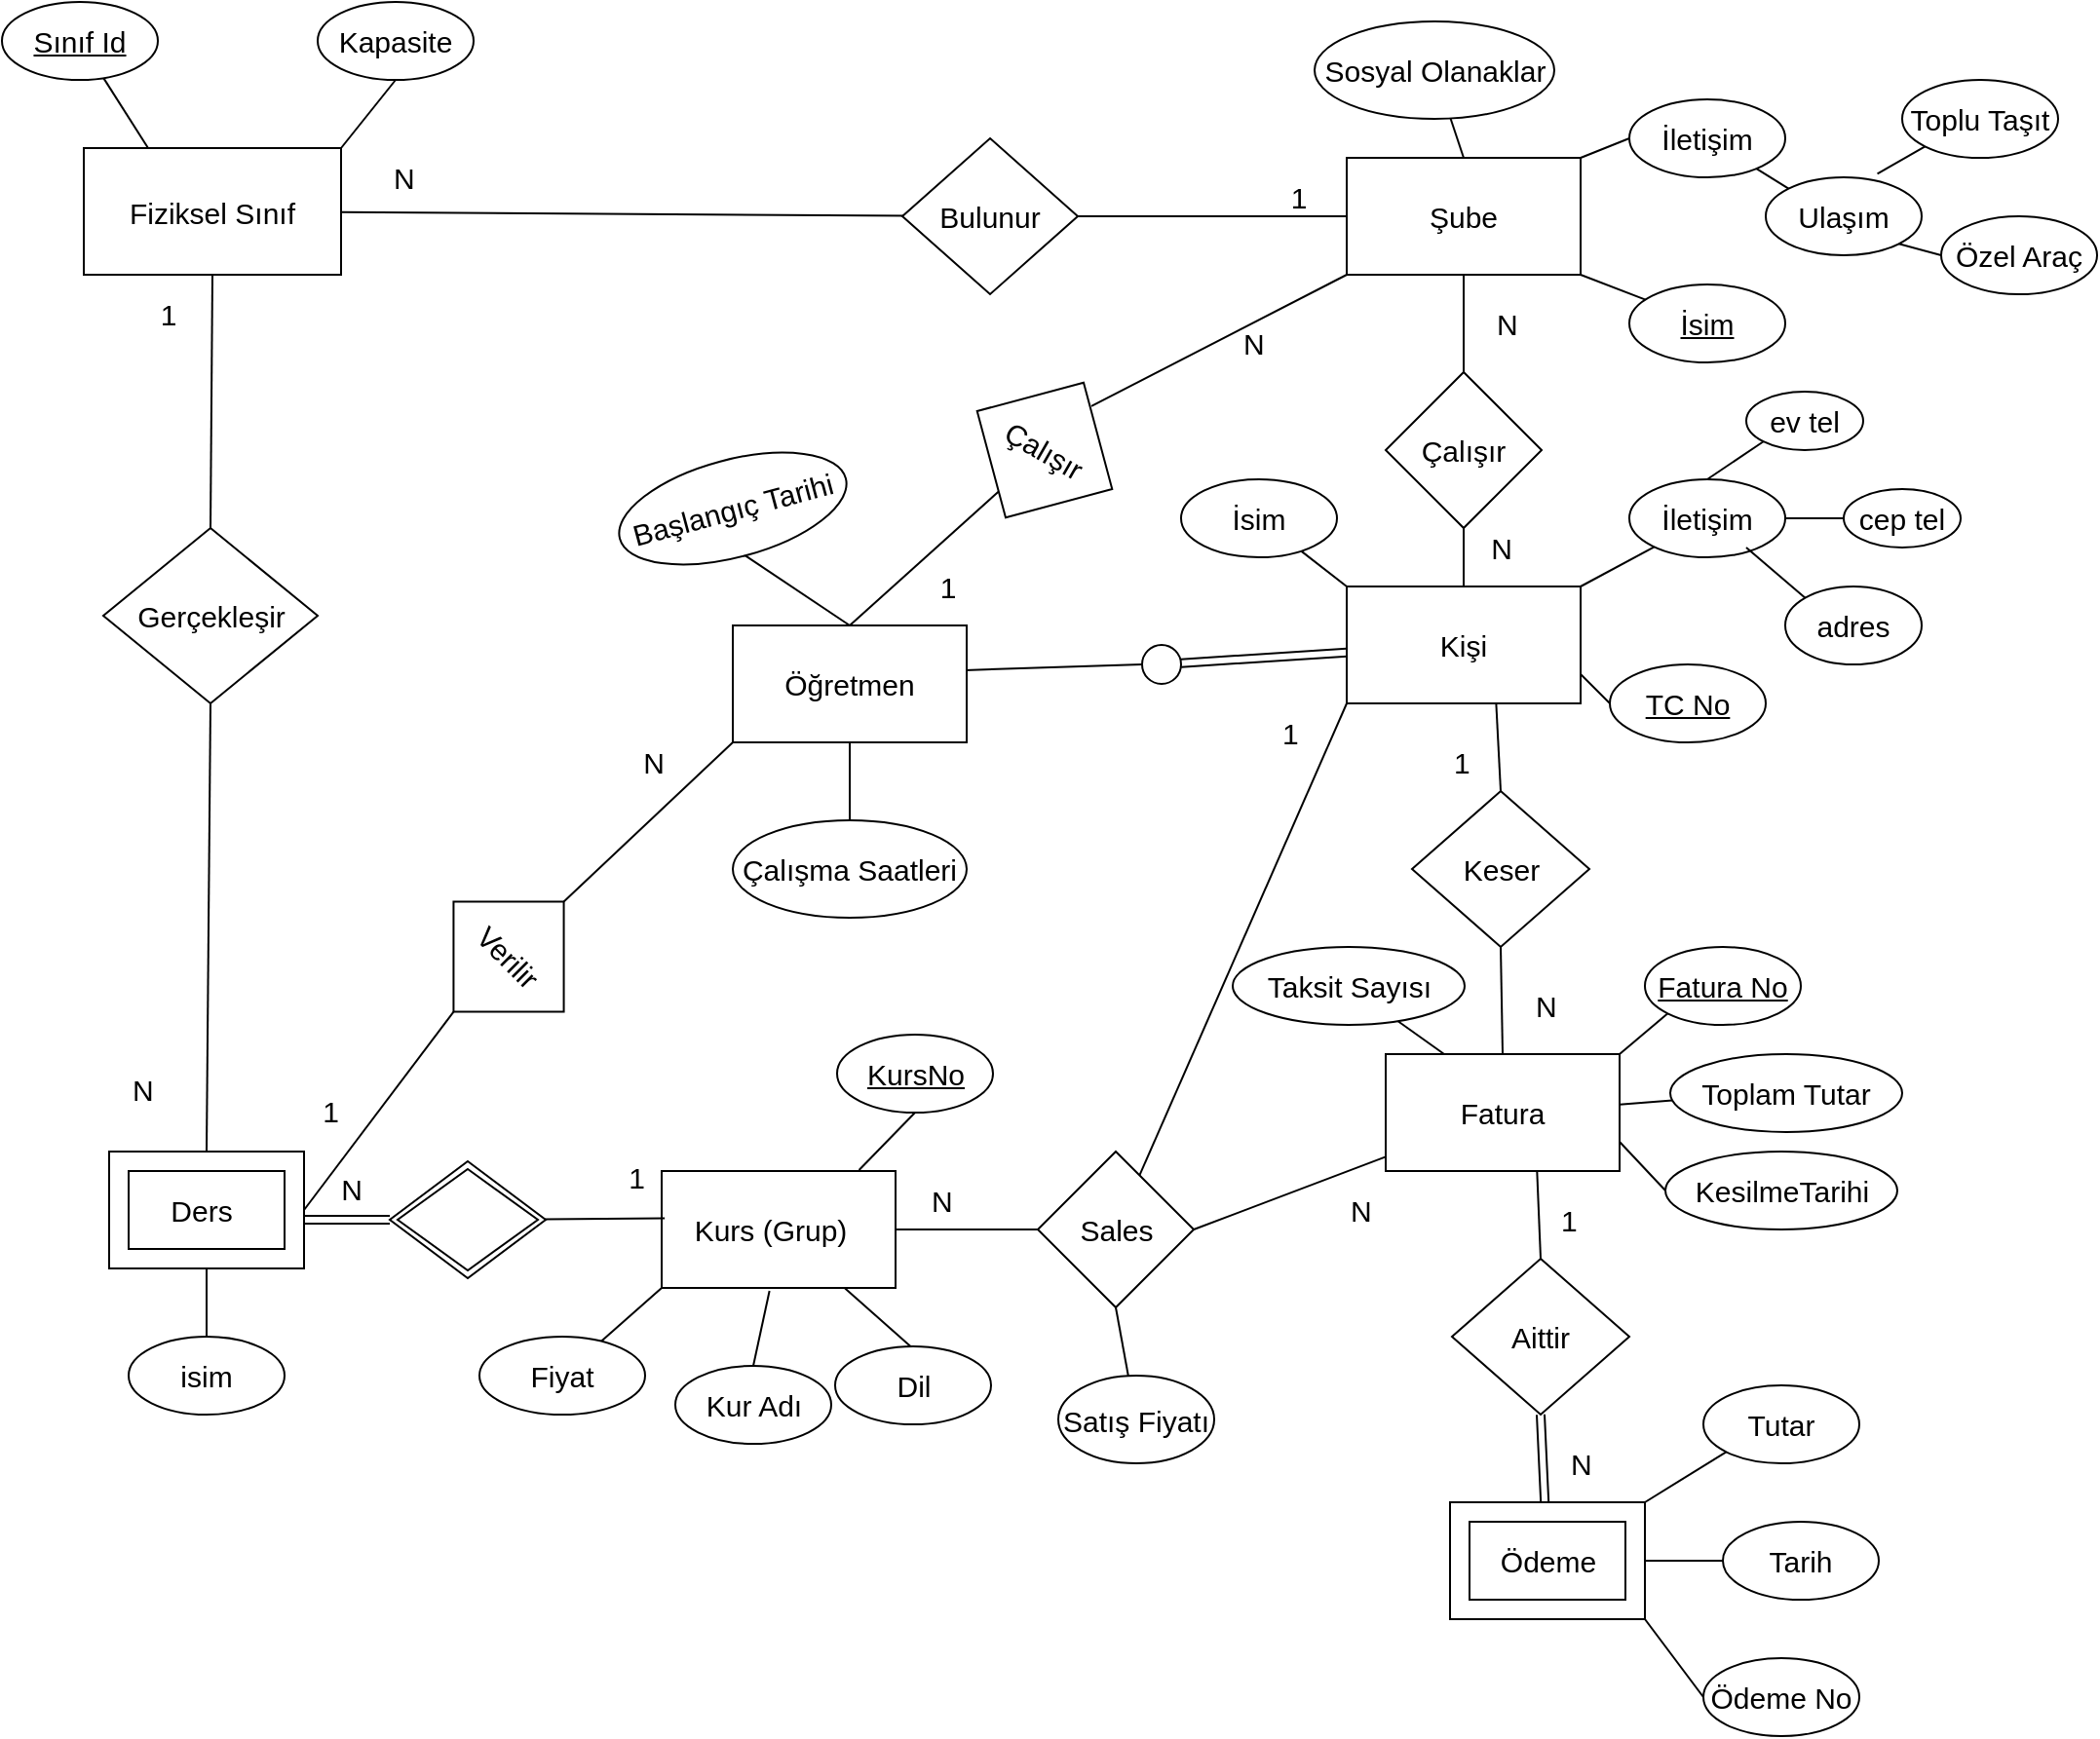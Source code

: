 <mxfile version="13.0.5" type="device"><diagram id="DyyCvgDDdTEN60CC2boY" name="Page-1"><mxGraphModel dx="2076" dy="1160" grid="1" gridSize="10" guides="1" tooltips="1" connect="1" arrows="1" fold="1" page="1" pageScale="1" pageWidth="827" pageHeight="1169" math="0" shadow="0"><root><mxCell id="0"/><mxCell id="1" parent="0"/><mxCell id="g0TRx8QBt3OieZ5ynz5f-150" value="" style="rounded=0;whiteSpace=wrap;html=1;fontSize=15;" vertex="1" parent="1"><mxGeometry x="726.5" y="940" width="120" height="60" as="geometry"/></mxCell><mxCell id="g0TRx8QBt3OieZ5ynz5f-3" style="edgeStyle=none;rounded=0;orthogonalLoop=1;jettySize=auto;html=1;exitX=0;exitY=0.5;exitDx=0;exitDy=0;entryX=0.992;entryY=0.383;entryDx=0;entryDy=0;endArrow=none;endFill=0;fontSize=15;entryPerimeter=0;" edge="1" parent="1" source="g0TRx8QBt3OieZ5ynz5f-50" target="g0TRx8QBt3OieZ5ynz5f-42"><mxGeometry relative="1" as="geometry"><mxPoint x="998" y="725" as="sourcePoint"/></mxGeometry></mxCell><mxCell id="g0TRx8QBt3OieZ5ynz5f-7" value="" style="edgeStyle=none;rounded=0;orthogonalLoop=1;jettySize=auto;html=1;startArrow=none;startFill=0;endArrow=none;endFill=0;fontSize=15;shape=link;" edge="1" parent="1" source="g0TRx8QBt3OieZ5ynz5f-8" target="g0TRx8QBt3OieZ5ynz5f-50"><mxGeometry relative="1" as="geometry"/></mxCell><mxCell id="g0TRx8QBt3OieZ5ynz5f-8" value="Kişi" style="rounded=0;whiteSpace=wrap;html=1;fontSize=15;" vertex="1" parent="1"><mxGeometry x="1078" y="640" width="120" height="60" as="geometry"/></mxCell><mxCell id="g0TRx8QBt3OieZ5ynz5f-9" style="edgeStyle=none;rounded=0;orthogonalLoop=1;jettySize=auto;html=1;entryX=1;entryY=0.5;entryDx=0;entryDy=0;endArrow=none;endFill=0;fontSize=15;" edge="1" parent="1" source="g0TRx8QBt3OieZ5ynz5f-11"><mxGeometry relative="1" as="geometry"><mxPoint x="933" y="450" as="targetPoint"/></mxGeometry></mxCell><mxCell id="g0TRx8QBt3OieZ5ynz5f-10" style="edgeStyle=none;rounded=0;orthogonalLoop=1;jettySize=auto;html=1;exitX=0;exitY=1;exitDx=0;exitDy=0;endArrow=none;endFill=0;entryX=0.619;entryY=0.106;entryDx=0;entryDy=0;fontSize=15;entryPerimeter=0;" edge="1" parent="1" source="g0TRx8QBt3OieZ5ynz5f-11" target="g0TRx8QBt3OieZ5ynz5f-99"><mxGeometry relative="1" as="geometry"><mxPoint x="943" y="530" as="targetPoint"/></mxGeometry></mxCell><mxCell id="g0TRx8QBt3OieZ5ynz5f-11" value="Şube" style="rounded=0;whiteSpace=wrap;html=1;fontSize=15;" vertex="1" parent="1"><mxGeometry x="1078" y="420" width="120" height="60" as="geometry"/></mxCell><mxCell id="g0TRx8QBt3OieZ5ynz5f-162" style="edgeStyle=none;rounded=0;orthogonalLoop=1;jettySize=auto;html=1;entryX=1;entryY=1;entryDx=0;entryDy=0;endArrow=none;endFill=0;fontSize=15;" edge="1" parent="1" source="g0TRx8QBt3OieZ5ynz5f-13" target="g0TRx8QBt3OieZ5ynz5f-11"><mxGeometry relative="1" as="geometry"/></mxCell><mxCell id="g0TRx8QBt3OieZ5ynz5f-13" value="&lt;u&gt;İsim&lt;/u&gt;" style="ellipse;whiteSpace=wrap;html=1;fontSize=15;" vertex="1" parent="1"><mxGeometry x="1223" y="485" width="80" height="40" as="geometry"/></mxCell><mxCell id="g0TRx8QBt3OieZ5ynz5f-14" style="edgeStyle=none;rounded=0;orthogonalLoop=1;jettySize=auto;html=1;exitX=0;exitY=0.5;exitDx=0;exitDy=0;entryX=1;entryY=0;entryDx=0;entryDy=0;endArrow=none;endFill=0;fontSize=15;" edge="1" parent="1" source="g0TRx8QBt3OieZ5ynz5f-15" target="g0TRx8QBt3OieZ5ynz5f-11"><mxGeometry relative="1" as="geometry"/></mxCell><mxCell id="g0TRx8QBt3OieZ5ynz5f-15" value="İletişim" style="ellipse;whiteSpace=wrap;html=1;fontSize=15;" vertex="1" parent="1"><mxGeometry x="1223" y="390" width="80" height="40" as="geometry"/></mxCell><mxCell id="g0TRx8QBt3OieZ5ynz5f-16" style="edgeStyle=none;rounded=0;orthogonalLoop=1;jettySize=auto;html=1;exitX=0;exitY=0;exitDx=0;exitDy=0;endArrow=none;endFill=0;fontSize=15;" edge="1" parent="1" source="g0TRx8QBt3OieZ5ynz5f-17" target="g0TRx8QBt3OieZ5ynz5f-15"><mxGeometry relative="1" as="geometry"/></mxCell><mxCell id="g0TRx8QBt3OieZ5ynz5f-17" value="Ulaşım" style="ellipse;whiteSpace=wrap;html=1;fontSize=15;" vertex="1" parent="1"><mxGeometry x="1293" y="430" width="80" height="40" as="geometry"/></mxCell><mxCell id="g0TRx8QBt3OieZ5ynz5f-18" style="edgeStyle=none;rounded=0;orthogonalLoop=1;jettySize=auto;html=1;exitX=0;exitY=1;exitDx=0;exitDy=0;entryX=0.716;entryY=-0.046;entryDx=0;entryDy=0;entryPerimeter=0;endArrow=none;endFill=0;fontSize=15;" edge="1" parent="1" source="g0TRx8QBt3OieZ5ynz5f-19" target="g0TRx8QBt3OieZ5ynz5f-17"><mxGeometry relative="1" as="geometry"/></mxCell><mxCell id="g0TRx8QBt3OieZ5ynz5f-19" value="Toplu Taşıt" style="ellipse;whiteSpace=wrap;html=1;fontSize=15;" vertex="1" parent="1"><mxGeometry x="1363" y="380" width="80" height="40" as="geometry"/></mxCell><mxCell id="g0TRx8QBt3OieZ5ynz5f-20" style="edgeStyle=none;rounded=0;orthogonalLoop=1;jettySize=auto;html=1;exitX=0;exitY=0.5;exitDx=0;exitDy=0;entryX=1;entryY=1;entryDx=0;entryDy=0;endArrow=none;endFill=0;fontSize=15;" edge="1" parent="1" source="g0TRx8QBt3OieZ5ynz5f-21" target="g0TRx8QBt3OieZ5ynz5f-17"><mxGeometry relative="1" as="geometry"/></mxCell><mxCell id="g0TRx8QBt3OieZ5ynz5f-21" value="Özel Araç" style="ellipse;whiteSpace=wrap;html=1;fontSize=15;" vertex="1" parent="1"><mxGeometry x="1383" y="450" width="80" height="40" as="geometry"/></mxCell><mxCell id="g0TRx8QBt3OieZ5ynz5f-22" value="" style="edgeStyle=orthogonalEdgeStyle;rounded=0;orthogonalLoop=1;jettySize=auto;html=1;endArrow=none;endFill=0;fontSize=15;" edge="1" parent="1" source="g0TRx8QBt3OieZ5ynz5f-24" target="g0TRx8QBt3OieZ5ynz5f-11"><mxGeometry relative="1" as="geometry"/></mxCell><mxCell id="g0TRx8QBt3OieZ5ynz5f-23" value="" style="edgeStyle=orthogonalEdgeStyle;rounded=0;orthogonalLoop=1;jettySize=auto;html=1;endArrow=none;endFill=0;fontSize=15;" edge="1" parent="1" source="g0TRx8QBt3OieZ5ynz5f-24" target="g0TRx8QBt3OieZ5ynz5f-8"><mxGeometry relative="1" as="geometry"/></mxCell><mxCell id="g0TRx8QBt3OieZ5ynz5f-24" value="Çalışır" style="rhombus;whiteSpace=wrap;html=1;fontSize=15;" vertex="1" parent="1"><mxGeometry x="1098" y="530" width="80" height="80" as="geometry"/></mxCell><mxCell id="g0TRx8QBt3OieZ5ynz5f-165" style="edgeStyle=none;rounded=0;orthogonalLoop=1;jettySize=auto;html=1;entryX=0;entryY=0;entryDx=0;entryDy=0;endArrow=none;endFill=0;fontSize=15;" edge="1" parent="1" source="g0TRx8QBt3OieZ5ynz5f-26" target="g0TRx8QBt3OieZ5ynz5f-8"><mxGeometry relative="1" as="geometry"/></mxCell><mxCell id="g0TRx8QBt3OieZ5ynz5f-26" value="İsim" style="ellipse;whiteSpace=wrap;html=1;fontSize=15;" vertex="1" parent="1"><mxGeometry x="993" y="585" width="80" height="40" as="geometry"/></mxCell><mxCell id="g0TRx8QBt3OieZ5ynz5f-27" style="edgeStyle=none;rounded=0;orthogonalLoop=1;jettySize=auto;html=1;entryX=1;entryY=0;entryDx=0;entryDy=0;endArrow=none;endFill=0;fontSize=15;" edge="1" parent="1" source="g0TRx8QBt3OieZ5ynz5f-28" target="g0TRx8QBt3OieZ5ynz5f-8"><mxGeometry relative="1" as="geometry"/></mxCell><mxCell id="g0TRx8QBt3OieZ5ynz5f-28" value="İletişim" style="ellipse;whiteSpace=wrap;html=1;fontSize=15;" vertex="1" parent="1"><mxGeometry x="1223" y="585" width="80" height="40" as="geometry"/></mxCell><mxCell id="g0TRx8QBt3OieZ5ynz5f-29" style="edgeStyle=none;rounded=0;orthogonalLoop=1;jettySize=auto;html=1;exitX=0;exitY=1;exitDx=0;exitDy=0;entryX=0.5;entryY=0;entryDx=0;entryDy=0;endArrow=none;endFill=0;fontSize=15;" edge="1" parent="1" source="g0TRx8QBt3OieZ5ynz5f-30" target="g0TRx8QBt3OieZ5ynz5f-28"><mxGeometry relative="1" as="geometry"/></mxCell><mxCell id="g0TRx8QBt3OieZ5ynz5f-30" value="ev tel" style="ellipse;whiteSpace=wrap;html=1;fontSize=15;" vertex="1" parent="1"><mxGeometry x="1283" y="540" width="60" height="30" as="geometry"/></mxCell><mxCell id="g0TRx8QBt3OieZ5ynz5f-31" style="edgeStyle=none;rounded=0;orthogonalLoop=1;jettySize=auto;html=1;exitX=0;exitY=0.5;exitDx=0;exitDy=0;entryX=1;entryY=0.5;entryDx=0;entryDy=0;endArrow=none;endFill=0;fontSize=15;" edge="1" parent="1" source="g0TRx8QBt3OieZ5ynz5f-32" target="g0TRx8QBt3OieZ5ynz5f-28"><mxGeometry relative="1" as="geometry"/></mxCell><mxCell id="g0TRx8QBt3OieZ5ynz5f-32" value="cep tel" style="ellipse;whiteSpace=wrap;html=1;fontSize=15;" vertex="1" parent="1"><mxGeometry x="1333" y="590" width="60" height="30" as="geometry"/></mxCell><mxCell id="g0TRx8QBt3OieZ5ynz5f-33" style="edgeStyle=none;rounded=0;orthogonalLoop=1;jettySize=auto;html=1;exitX=0;exitY=0;exitDx=0;exitDy=0;endArrow=none;endFill=0;fontSize=15;" edge="1" parent="1" source="g0TRx8QBt3OieZ5ynz5f-34"><mxGeometry relative="1" as="geometry"><mxPoint x="1283" y="620" as="targetPoint"/></mxGeometry></mxCell><mxCell id="g0TRx8QBt3OieZ5ynz5f-34" value="adres" style="ellipse;whiteSpace=wrap;html=1;fontSize=15;" vertex="1" parent="1"><mxGeometry x="1303" y="640" width="70" height="40" as="geometry"/></mxCell><mxCell id="g0TRx8QBt3OieZ5ynz5f-35" style="edgeStyle=none;rounded=0;orthogonalLoop=1;jettySize=auto;html=1;exitX=0;exitY=0.5;exitDx=0;exitDy=0;entryX=1;entryY=0.75;entryDx=0;entryDy=0;endArrow=none;endFill=0;fontSize=15;" edge="1" parent="1" source="g0TRx8QBt3OieZ5ynz5f-36" target="g0TRx8QBt3OieZ5ynz5f-8"><mxGeometry relative="1" as="geometry"/></mxCell><mxCell id="g0TRx8QBt3OieZ5ynz5f-36" value="&lt;u style=&quot;font-size: 15px;&quot;&gt;TC No&lt;/u&gt;" style="ellipse;whiteSpace=wrap;html=1;fontSize=15;" vertex="1" parent="1"><mxGeometry x="1213" y="680" width="80" height="40" as="geometry"/></mxCell><mxCell id="g0TRx8QBt3OieZ5ynz5f-38" style="edgeStyle=none;rounded=0;orthogonalLoop=1;jettySize=auto;html=1;entryX=0.5;entryY=0;entryDx=0;entryDy=0;endArrow=none;endFill=0;fontSize=15;exitX=0.639;exitY=1;exitDx=0;exitDy=0;exitPerimeter=0;" edge="1" parent="1" source="g0TRx8QBt3OieZ5ynz5f-8" target="g0TRx8QBt3OieZ5ynz5f-54"><mxGeometry relative="1" as="geometry"><mxPoint x="1243" y="800" as="sourcePoint"/></mxGeometry></mxCell><mxCell id="g0TRx8QBt3OieZ5ynz5f-41" style="edgeStyle=none;rounded=0;orthogonalLoop=1;jettySize=auto;html=1;exitX=0.5;exitY=0;exitDx=0;exitDy=0;entryX=0.5;entryY=1;entryDx=0;entryDy=0;endArrow=none;endFill=0;fontSize=15;" edge="1" parent="1" source="g0TRx8QBt3OieZ5ynz5f-42" target="g0TRx8QBt3OieZ5ynz5f-112"><mxGeometry relative="1" as="geometry"/></mxCell><mxCell id="g0TRx8QBt3OieZ5ynz5f-42" value="Öğretmen" style="rounded=0;whiteSpace=wrap;html=1;fontSize=15;" vertex="1" parent="1"><mxGeometry x="763" y="660" width="120" height="60" as="geometry"/></mxCell><mxCell id="g0TRx8QBt3OieZ5ynz5f-45" style="edgeStyle=none;rounded=0;orthogonalLoop=1;jettySize=auto;html=1;exitX=1;exitY=0.5;exitDx=0;exitDy=0;endArrow=none;endFill=0;fontSize=15;" edge="1" parent="1" source="g0TRx8QBt3OieZ5ynz5f-47" target="g0TRx8QBt3OieZ5ynz5f-52"><mxGeometry relative="1" as="geometry"><mxPoint x="1163" y="955.0" as="targetPoint"/></mxGeometry></mxCell><mxCell id="g0TRx8QBt3OieZ5ynz5f-195" style="edgeStyle=none;rounded=0;orthogonalLoop=1;jettySize=auto;html=1;entryX=1;entryY=0.5;entryDx=0;entryDy=0;endArrow=none;endFill=0;fontSize=15;" edge="1" parent="1" source="g0TRx8QBt3OieZ5ynz5f-47" target="g0TRx8QBt3OieZ5ynz5f-150"><mxGeometry relative="1" as="geometry"/></mxCell><mxCell id="g0TRx8QBt3OieZ5ynz5f-214" style="edgeStyle=none;rounded=0;orthogonalLoop=1;jettySize=auto;html=1;entryX=0;entryY=1;entryDx=0;entryDy=0;endArrow=none;endFill=0;fontSize=15;" edge="1" parent="1" source="g0TRx8QBt3OieZ5ynz5f-47" target="g0TRx8QBt3OieZ5ynz5f-8"><mxGeometry relative="1" as="geometry"/></mxCell><mxCell id="g0TRx8QBt3OieZ5ynz5f-47" value="Sales" style="rhombus;whiteSpace=wrap;html=1;fontSize=15;" vertex="1" parent="1"><mxGeometry x="919.5" y="930" width="80" height="80" as="geometry"/></mxCell><mxCell id="g0TRx8QBt3OieZ5ynz5f-212" style="edgeStyle=none;rounded=0;orthogonalLoop=1;jettySize=auto;html=1;entryX=0.5;entryY=1;entryDx=0;entryDy=0;endArrow=none;endFill=0;fontSize=15;" edge="1" parent="1" source="g0TRx8QBt3OieZ5ynz5f-49" target="g0TRx8QBt3OieZ5ynz5f-47"><mxGeometry relative="1" as="geometry"/></mxCell><mxCell id="g0TRx8QBt3OieZ5ynz5f-49" value="Satış Fiyatı" style="ellipse;whiteSpace=wrap;html=1;fontSize=15;" vertex="1" parent="1"><mxGeometry x="930" y="1045" width="80" height="45" as="geometry"/></mxCell><mxCell id="g0TRx8QBt3OieZ5ynz5f-50" value="" style="ellipse;whiteSpace=wrap;html=1;aspect=fixed;fontSize=15;" vertex="1" parent="1"><mxGeometry x="973" y="670" width="20" height="20" as="geometry"/></mxCell><mxCell id="g0TRx8QBt3OieZ5ynz5f-177" style="edgeStyle=none;rounded=0;orthogonalLoop=1;jettySize=auto;html=1;exitX=0.5;exitY=0;exitDx=0;exitDy=0;entryX=0.5;entryY=1;entryDx=0;entryDy=0;endArrow=none;endFill=0;fontSize=15;" edge="1" parent="1" source="g0TRx8QBt3OieZ5ynz5f-52" target="g0TRx8QBt3OieZ5ynz5f-54"><mxGeometry relative="1" as="geometry"/></mxCell><mxCell id="g0TRx8QBt3OieZ5ynz5f-185" style="edgeStyle=none;rounded=0;orthogonalLoop=1;jettySize=auto;html=1;entryX=0.5;entryY=0;entryDx=0;entryDy=0;endArrow=none;endFill=0;fontSize=15;exitX=0.647;exitY=0.997;exitDx=0;exitDy=0;exitPerimeter=0;" edge="1" parent="1" source="g0TRx8QBt3OieZ5ynz5f-52" target="g0TRx8QBt3OieZ5ynz5f-178"><mxGeometry relative="1" as="geometry"><mxPoint x="1178" y="950" as="sourcePoint"/></mxGeometry></mxCell><mxCell id="g0TRx8QBt3OieZ5ynz5f-52" value="Fatura" style="rounded=0;whiteSpace=wrap;html=1;fontSize=15;" vertex="1" parent="1"><mxGeometry x="1098" y="880.0" width="120" height="60" as="geometry"/></mxCell><mxCell id="g0TRx8QBt3OieZ5ynz5f-54" value="Keser" style="rhombus;whiteSpace=wrap;html=1;fontSize=15;rotation=0;" vertex="1" parent="1"><mxGeometry x="1111.5" y="745" width="91" height="80" as="geometry"/></mxCell><mxCell id="g0TRx8QBt3OieZ5ynz5f-55" style="edgeStyle=none;rounded=0;orthogonalLoop=1;jettySize=auto;html=1;exitX=0;exitY=1;exitDx=0;exitDy=0;entryX=1;entryY=0;entryDx=0;entryDy=0;endArrow=none;endFill=0;fontSize=15;" edge="1" parent="1" source="g0TRx8QBt3OieZ5ynz5f-56" target="g0TRx8QBt3OieZ5ynz5f-52"><mxGeometry relative="1" as="geometry"/></mxCell><mxCell id="g0TRx8QBt3OieZ5ynz5f-56" value="&lt;u&gt;Fatura No&lt;/u&gt;" style="ellipse;whiteSpace=wrap;html=1;fontSize=15;" vertex="1" parent="1"><mxGeometry x="1231" y="825" width="80" height="40" as="geometry"/></mxCell><mxCell id="g0TRx8QBt3OieZ5ynz5f-57" style="edgeStyle=none;rounded=0;orthogonalLoop=1;jettySize=auto;html=1;exitX=0;exitY=0.5;exitDx=0;exitDy=0;entryX=1;entryY=0.75;entryDx=0;entryDy=0;endArrow=none;endFill=0;fontSize=15;" edge="1" parent="1" source="g0TRx8QBt3OieZ5ynz5f-58" target="g0TRx8QBt3OieZ5ynz5f-52"><mxGeometry relative="1" as="geometry"/></mxCell><mxCell id="g0TRx8QBt3OieZ5ynz5f-58" value="KesilmeTarihi" style="ellipse;whiteSpace=wrap;html=1;fontSize=15;" vertex="1" parent="1"><mxGeometry x="1241.5" y="930" width="119" height="40" as="geometry"/></mxCell><mxCell id="g0TRx8QBt3OieZ5ynz5f-184" style="edgeStyle=none;rounded=0;orthogonalLoop=1;jettySize=auto;html=1;entryX=0.5;entryY=1;entryDx=0;entryDy=0;endArrow=none;endFill=0;fontSize=15;shape=link;" edge="1" parent="1" source="g0TRx8QBt3OieZ5ynz5f-61" target="g0TRx8QBt3OieZ5ynz5f-178"><mxGeometry relative="1" as="geometry"/></mxCell><mxCell id="g0TRx8QBt3OieZ5ynz5f-61" value="" style="verticalLabelPosition=bottom;verticalAlign=top;html=1;shape=mxgraph.basic.frame;dx=10;fontSize=15;" vertex="1" parent="1"><mxGeometry x="1131" y="1110" width="100" height="60" as="geometry"/></mxCell><mxCell id="g0TRx8QBt3OieZ5ynz5f-62" value="Ödeme" style="text;html=1;align=center;verticalAlign=middle;resizable=0;points=[];autosize=1;fontSize=15;" vertex="1" parent="1"><mxGeometry x="1146" y="1130" width="70" height="20" as="geometry"/></mxCell><mxCell id="g0TRx8QBt3OieZ5ynz5f-68" style="edgeStyle=none;rounded=0;orthogonalLoop=1;jettySize=auto;html=1;exitX=0;exitY=0.5;exitDx=0;exitDy=0;entryX=1;entryY=0.5;entryDx=0;entryDy=0;entryPerimeter=0;endArrow=none;endFill=0;fontSize=15;" edge="1" parent="1" source="g0TRx8QBt3OieZ5ynz5f-69" target="g0TRx8QBt3OieZ5ynz5f-61"><mxGeometry relative="1" as="geometry"/></mxCell><mxCell id="g0TRx8QBt3OieZ5ynz5f-69" value="Tarih" style="ellipse;whiteSpace=wrap;html=1;fontSize=15;" vertex="1" parent="1"><mxGeometry x="1271" y="1120" width="80" height="40" as="geometry"/></mxCell><mxCell id="g0TRx8QBt3OieZ5ynz5f-70" style="edgeStyle=none;rounded=0;orthogonalLoop=1;jettySize=auto;html=1;exitX=0;exitY=1;exitDx=0;exitDy=0;entryX=1;entryY=0;entryDx=0;entryDy=0;entryPerimeter=0;endArrow=none;endFill=0;fontSize=15;" edge="1" parent="1" source="g0TRx8QBt3OieZ5ynz5f-71" target="g0TRx8QBt3OieZ5ynz5f-61"><mxGeometry relative="1" as="geometry"/></mxCell><mxCell id="g0TRx8QBt3OieZ5ynz5f-71" value="Tutar" style="ellipse;whiteSpace=wrap;html=1;fontSize=15;" vertex="1" parent="1"><mxGeometry x="1261" y="1050" width="80" height="40" as="geometry"/></mxCell><mxCell id="g0TRx8QBt3OieZ5ynz5f-72" style="edgeStyle=none;rounded=0;orthogonalLoop=1;jettySize=auto;html=1;exitX=0;exitY=0.5;exitDx=0;exitDy=0;entryX=1;entryY=1;entryDx=0;entryDy=0;entryPerimeter=0;endArrow=none;endFill=0;fontSize=15;" edge="1" parent="1" source="g0TRx8QBt3OieZ5ynz5f-73" target="g0TRx8QBt3OieZ5ynz5f-61"><mxGeometry relative="1" as="geometry"/></mxCell><mxCell id="g0TRx8QBt3OieZ5ynz5f-73" value="Ödeme No" style="ellipse;whiteSpace=wrap;html=1;fontSize=15;" vertex="1" parent="1"><mxGeometry x="1261" y="1190" width="80" height="40" as="geometry"/></mxCell><mxCell id="g0TRx8QBt3OieZ5ynz5f-193" style="edgeStyle=none;rounded=0;orthogonalLoop=1;jettySize=auto;html=1;entryX=1.003;entryY=0.584;entryDx=0;entryDy=0;entryPerimeter=0;endArrow=none;endFill=0;fontSize=15;shape=link;" edge="1" parent="1" source="g0TRx8QBt3OieZ5ynz5f-86" target="g0TRx8QBt3OieZ5ynz5f-89"><mxGeometry relative="1" as="geometry"/></mxCell><mxCell id="g0TRx8QBt3OieZ5ynz5f-194" style="edgeStyle=none;rounded=0;orthogonalLoop=1;jettySize=auto;html=1;entryX=0.013;entryY=0.405;entryDx=0;entryDy=0;entryPerimeter=0;endArrow=none;endFill=0;fontSize=15;" edge="1" parent="1" source="g0TRx8QBt3OieZ5ynz5f-86" target="g0TRx8QBt3OieZ5ynz5f-150"><mxGeometry relative="1" as="geometry"/></mxCell><mxCell id="g0TRx8QBt3OieZ5ynz5f-86" value="" style="shape=rhombus;double=1;perimeter=rhombusPerimeter;whiteSpace=wrap;html=1;align=center;rotation=0;fontSize=15;" vertex="1" parent="1"><mxGeometry x="587" y="935" width="80" height="60" as="geometry"/></mxCell><mxCell id="g0TRx8QBt3OieZ5ynz5f-89" value="" style="verticalLabelPosition=bottom;verticalAlign=top;html=1;shape=mxgraph.basic.frame;dx=10;rotation=0;fontSize=15;" vertex="1" parent="1"><mxGeometry x="443" y="930" width="100" height="60" as="geometry"/></mxCell><mxCell id="g0TRx8QBt3OieZ5ynz5f-187" value="Ders" style="text;html=1;align=center;verticalAlign=middle;resizable=0;points=[];autosize=1;fontSize=15;" vertex="1" parent="g0TRx8QBt3OieZ5ynz5f-89"><mxGeometry x="22" y="20" width="50" height="20" as="geometry"/></mxCell><mxCell id="g0TRx8QBt3OieZ5ynz5f-207" style="edgeStyle=none;rounded=0;orthogonalLoop=1;jettySize=auto;html=1;endArrow=none;endFill=0;fontSize=15;" edge="1" parent="1" target="g0TRx8QBt3OieZ5ynz5f-206"><mxGeometry relative="1" as="geometry"><mxPoint x="853.333" y="449.75" as="sourcePoint"/></mxGeometry></mxCell><mxCell id="g0TRx8QBt3OieZ5ynz5f-161" style="edgeStyle=none;rounded=0;orthogonalLoop=1;jettySize=auto;html=1;entryX=0.5;entryY=0;entryDx=0;entryDy=0;endArrow=none;endFill=0;fontSize=15;exitX=0.5;exitY=1;exitDx=0;exitDy=0;" edge="1" parent="1" source="g0TRx8QBt3OieZ5ynz5f-206" target="g0TRx8QBt3OieZ5ynz5f-97"><mxGeometry relative="1" as="geometry"><mxPoint x="495" y="485" as="sourcePoint"/></mxGeometry></mxCell><mxCell id="g0TRx8QBt3OieZ5ynz5f-96" style="edgeStyle=none;rounded=0;orthogonalLoop=1;jettySize=auto;html=1;exitX=0.5;exitY=1;exitDx=0;exitDy=0;entryX=0.5;entryY=0;entryDx=0;entryDy=0;entryPerimeter=0;endArrow=none;endFill=0;fontSize=15;" edge="1" parent="1" source="g0TRx8QBt3OieZ5ynz5f-97" target="g0TRx8QBt3OieZ5ynz5f-89"><mxGeometry relative="1" as="geometry"/></mxCell><mxCell id="g0TRx8QBt3OieZ5ynz5f-97" value="" style="rhombus;whiteSpace=wrap;html=1;rotation=0;fontSize=15;" vertex="1" parent="1"><mxGeometry x="440" y="610" width="110" height="90" as="geometry"/></mxCell><mxCell id="g0TRx8QBt3OieZ5ynz5f-98" style="edgeStyle=none;rounded=0;orthogonalLoop=1;jettySize=auto;html=1;entryX=0.5;entryY=0;entryDx=0;entryDy=0;endArrow=none;endFill=0;fontSize=15;" edge="1" parent="1" source="g0TRx8QBt3OieZ5ynz5f-99" target="g0TRx8QBt3OieZ5ynz5f-42"><mxGeometry relative="1" as="geometry"/></mxCell><mxCell id="g0TRx8QBt3OieZ5ynz5f-99" value="Çalışır" style="rhombus;whiteSpace=wrap;html=1;rotation=30;fontSize=15;" vertex="1" parent="1"><mxGeometry x="883" y="530" width="80" height="80" as="geometry"/></mxCell><mxCell id="g0TRx8QBt3OieZ5ynz5f-100" value="Verilir" style="rhombus;whiteSpace=wrap;html=1;rotation=45;fontSize=15;" vertex="1" parent="1"><mxGeometry x="608" y="790" width="80" height="80" as="geometry"/></mxCell><mxCell id="g0TRx8QBt3OieZ5ynz5f-101" value="Kurs (Grup)" style="text;html=1;align=center;verticalAlign=middle;resizable=0;points=[];autosize=1;fontSize=15;" vertex="1" parent="1"><mxGeometry x="736.5" y="960" width="90" height="20" as="geometry"/></mxCell><mxCell id="g0TRx8QBt3OieZ5ynz5f-106" style="edgeStyle=none;rounded=0;orthogonalLoop=1;jettySize=auto;html=1;exitX=0;exitY=0;exitDx=0;exitDy=0;endArrow=none;endFill=0;fontSize=15;" edge="1" parent="1"><mxGeometry relative="1" as="geometry"><mxPoint x="663" y="665" as="sourcePoint"/><mxPoint x="663" y="665" as="targetPoint"/></mxGeometry></mxCell><mxCell id="g0TRx8QBt3OieZ5ynz5f-211" style="edgeStyle=none;rounded=0;orthogonalLoop=1;jettySize=auto;html=1;entryX=0.25;entryY=0;entryDx=0;entryDy=0;endArrow=none;endFill=0;fontSize=15;" edge="1" parent="1" source="g0TRx8QBt3OieZ5ynz5f-109" target="g0TRx8QBt3OieZ5ynz5f-206"><mxGeometry relative="1" as="geometry"/></mxCell><mxCell id="g0TRx8QBt3OieZ5ynz5f-109" value="&lt;u style=&quot;font-size: 15px;&quot;&gt;Sınıf Id&lt;/u&gt;" style="ellipse;whiteSpace=wrap;html=1;fontSize=15;" vertex="1" parent="1"><mxGeometry x="388" y="340" width="80" height="40" as="geometry"/></mxCell><mxCell id="g0TRx8QBt3OieZ5ynz5f-110" style="rounded=0;orthogonalLoop=1;jettySize=auto;elbow=vertical;html=1;exitX=0.5;exitY=1;exitDx=0;exitDy=0;entryX=1;entryY=0;entryDx=0;entryDy=0;startArrow=none;startFill=0;endArrow=none;endFill=0;fontSize=15;" edge="1" parent="1" source="g0TRx8QBt3OieZ5ynz5f-111" target="g0TRx8QBt3OieZ5ynz5f-206"><mxGeometry relative="1" as="geometry"><mxPoint x="554.952" y="415.77" as="targetPoint"/></mxGeometry></mxCell><mxCell id="g0TRx8QBt3OieZ5ynz5f-111" value="Kapasite" style="ellipse;whiteSpace=wrap;html=1;fontSize=15;" vertex="1" parent="1"><mxGeometry x="550" y="340" width="80" height="40" as="geometry"/></mxCell><mxCell id="g0TRx8QBt3OieZ5ynz5f-112" value="Başlangıç Tarihi" style="ellipse;whiteSpace=wrap;html=1;rotation=-15;fontSize=15;" vertex="1" parent="1"><mxGeometry x="703" y="575" width="120" height="50" as="geometry"/></mxCell><mxCell id="g0TRx8QBt3OieZ5ynz5f-119" value="Gerçekleşir" style="text;html=1;align=center;verticalAlign=middle;resizable=0;points=[];autosize=1;fontSize=15;" vertex="1" parent="1"><mxGeometry x="450" y="645" width="90" height="20" as="geometry"/></mxCell><mxCell id="g0TRx8QBt3OieZ5ynz5f-124" value="" style="endArrow=none;html=1;rounded=0;fontSize=15;exitX=0.5;exitY=0;exitDx=0;exitDy=0;entryX=0;entryY=1;entryDx=0;entryDy=0;" edge="1" parent="1" source="g0TRx8QBt3OieZ5ynz5f-100" target="g0TRx8QBt3OieZ5ynz5f-42"><mxGeometry relative="1" as="geometry"><mxPoint x="703" y="825" as="sourcePoint"/><mxPoint x="863" y="825" as="targetPoint"/></mxGeometry></mxCell><mxCell id="g0TRx8QBt3OieZ5ynz5f-125" value="&lt;font style=&quot;font-size: 15px;&quot;&gt;1&lt;/font&gt;" style="resizable=0;html=1;align=right;verticalAlign=bottom;fontSize=15;" connectable="0" vertex="1" parent="g0TRx8QBt3OieZ5ynz5f-124"><mxGeometry x="1" relative="1" as="geometry"><mxPoint x="-200.89" y="199.9" as="offset"/></mxGeometry></mxCell><mxCell id="g0TRx8QBt3OieZ5ynz5f-126" value="" style="endArrow=none;html=1;rounded=0;fontSize=15;entryX=1;entryY=0.5;entryDx=0;entryDy=0;entryPerimeter=0;exitX=0.5;exitY=1;exitDx=0;exitDy=0;" edge="1" parent="1" source="g0TRx8QBt3OieZ5ynz5f-100" target="g0TRx8QBt3OieZ5ynz5f-89"><mxGeometry relative="1" as="geometry"><mxPoint x="783" y="870" as="sourcePoint"/><mxPoint x="943" y="870" as="targetPoint"/></mxGeometry></mxCell><mxCell id="g0TRx8QBt3OieZ5ynz5f-127" value="N" style="resizable=0;html=1;align=right;verticalAlign=bottom;fontSize=15;" connectable="0" vertex="1" parent="g0TRx8QBt3OieZ5ynz5f-126"><mxGeometry x="1" relative="1" as="geometry"><mxPoint x="30.2" y="-0.01" as="offset"/></mxGeometry></mxCell><mxCell id="g0TRx8QBt3OieZ5ynz5f-128" value="N" style="text;html=1;align=center;verticalAlign=middle;resizable=0;points=[];autosize=1;fontSize=15;" vertex="1" parent="1"><mxGeometry x="706.5" y="720" width="30" height="20" as="geometry"/></mxCell><mxCell id="g0TRx8QBt3OieZ5ynz5f-129" value="N" style="text;html=1;fontSize=15;" vertex="1" parent="1"><mxGeometry x="453" y="882.5" width="40" height="30" as="geometry"/></mxCell><mxCell id="g0TRx8QBt3OieZ5ynz5f-130" value="N" style="text;html=1;fontSize=15;" vertex="1" parent="1"><mxGeometry x="863" y="940" width="40" height="30" as="geometry"/></mxCell><mxCell id="g0TRx8QBt3OieZ5ynz5f-131" value="N" style="text;html=1;fontSize=15;" vertex="1" parent="1"><mxGeometry x="1191" y="1075" width="40" height="20" as="geometry"/></mxCell><mxCell id="g0TRx8QBt3OieZ5ynz5f-132" value="N" style="text;html=1;fontSize=15;" vertex="1" parent="1"><mxGeometry x="1173" y="840" width="40" height="20" as="geometry"/></mxCell><mxCell id="g0TRx8QBt3OieZ5ynz5f-133" value="N" style="text;html=1;fontSize=15;" vertex="1" parent="1"><mxGeometry x="1023" y="500" width="40" height="20" as="geometry"/></mxCell><mxCell id="g0TRx8QBt3OieZ5ynz5f-134" value="N" style="text;html=1;fontSize=15;" vertex="1" parent="1"><mxGeometry x="587" y="415" width="40" height="20" as="geometry"/></mxCell><mxCell id="g0TRx8QBt3OieZ5ynz5f-135" value="1" style="text;html=1;align=center;verticalAlign=middle;resizable=0;points=[];autosize=1;fontSize=15;" vertex="1" parent="1"><mxGeometry x="1043" y="430" width="20" height="20" as="geometry"/></mxCell><mxCell id="g0TRx8QBt3OieZ5ynz5f-136" value="1" style="text;html=1;align=center;verticalAlign=middle;resizable=0;points=[];autosize=1;fontSize=15;" vertex="1" parent="1"><mxGeometry x="863" y="630" width="20" height="20" as="geometry"/></mxCell><mxCell id="g0TRx8QBt3OieZ5ynz5f-137" value="1" style="text;html=1;align=center;verticalAlign=middle;resizable=0;points=[];autosize=1;fontSize=15;" vertex="1" parent="1"><mxGeometry x="463" y="490" width="20" height="20" as="geometry"/></mxCell><mxCell id="g0TRx8QBt3OieZ5ynz5f-138" value="1" style="resizable=0;html=1;align=right;verticalAlign=bottom;fontSize=15;" connectable="0" vertex="1" parent="1"><mxGeometry x="688.003" y="954.999" as="geometry"><mxPoint x="30.2" y="-0.01" as="offset"/></mxGeometry></mxCell><mxCell id="g0TRx8QBt3OieZ5ynz5f-139" value="1" style="text;html=1;fontSize=15;" vertex="1" parent="1"><mxGeometry x="1043" y="700" width="30" height="30" as="geometry"/></mxCell><mxCell id="g0TRx8QBt3OieZ5ynz5f-140" value="1" style="text;html=1;fontSize=15;" vertex="1" parent="1"><mxGeometry x="1186" y="950" width="30" height="30" as="geometry"/></mxCell><mxCell id="g0TRx8QBt3OieZ5ynz5f-142" value="N" style="text;html=1;fontSize=15;" vertex="1" parent="1"><mxGeometry x="1153" y="490" width="30" height="30" as="geometry"/></mxCell><mxCell id="g0TRx8QBt3OieZ5ynz5f-143" value="N" style="text;html=1;align=center;verticalAlign=middle;resizable=0;points=[];autosize=1;fontSize=15;" vertex="1" parent="1"><mxGeometry x="1142" y="610" width="30" height="20" as="geometry"/></mxCell><mxCell id="g0TRx8QBt3OieZ5ynz5f-152" style="rounded=0;orthogonalLoop=1;jettySize=auto;html=1;exitX=0.5;exitY=1;exitDx=0;exitDy=0;entryX=0.844;entryY=-0.008;entryDx=0;entryDy=0;entryPerimeter=0;endArrow=none;endFill=0;fontSize=15;" edge="1" parent="1" source="g0TRx8QBt3OieZ5ynz5f-151" target="g0TRx8QBt3OieZ5ynz5f-150"><mxGeometry relative="1" as="geometry"/></mxCell><mxCell id="g0TRx8QBt3OieZ5ynz5f-151" value="&lt;u style=&quot;font-size: 15px;&quot;&gt;KursNo&lt;/u&gt;" style="ellipse;whiteSpace=wrap;html=1;fontSize=15;" vertex="1" parent="1"><mxGeometry x="816.5" y="870" width="80" height="40" as="geometry"/></mxCell><mxCell id="g0TRx8QBt3OieZ5ynz5f-192" style="edgeStyle=none;rounded=0;orthogonalLoop=1;jettySize=auto;html=1;entryX=0;entryY=1;entryDx=0;entryDy=0;endArrow=none;endFill=0;fontSize=15;" edge="1" parent="1" source="g0TRx8QBt3OieZ5ynz5f-153" target="g0TRx8QBt3OieZ5ynz5f-150"><mxGeometry relative="1" as="geometry"/></mxCell><mxCell id="g0TRx8QBt3OieZ5ynz5f-153" value="Fiyat" style="ellipse;whiteSpace=wrap;html=1;fontSize=15;" vertex="1" parent="1"><mxGeometry x="633" y="1025" width="85" height="40" as="geometry"/></mxCell><mxCell id="g0TRx8QBt3OieZ5ynz5f-157" style="edgeStyle=none;rounded=0;orthogonalLoop=1;jettySize=auto;html=1;endArrow=none;endFill=0;fontSize=15;" edge="1" parent="1" target="g0TRx8QBt3OieZ5ynz5f-150"><mxGeometry relative="1" as="geometry"><mxPoint x="857.032" y="1032.529" as="sourcePoint"/></mxGeometry></mxCell><mxCell id="g0TRx8QBt3OieZ5ynz5f-154" value="Dil" style="ellipse;whiteSpace=wrap;html=1;fontSize=15;" vertex="1" parent="1"><mxGeometry x="815.5" y="1030" width="80" height="40" as="geometry"/></mxCell><mxCell id="g0TRx8QBt3OieZ5ynz5f-156" style="edgeStyle=none;rounded=0;orthogonalLoop=1;jettySize=auto;html=1;exitX=0.5;exitY=0;exitDx=0;exitDy=0;entryX=0.461;entryY=1.025;entryDx=0;entryDy=0;entryPerimeter=0;endArrow=none;endFill=0;fontSize=15;" edge="1" parent="1" source="g0TRx8QBt3OieZ5ynz5f-155" target="g0TRx8QBt3OieZ5ynz5f-150"><mxGeometry relative="1" as="geometry"/></mxCell><mxCell id="g0TRx8QBt3OieZ5ynz5f-155" value="Kur Adı" style="ellipse;whiteSpace=wrap;html=1;fontSize=15;" vertex="1" parent="1"><mxGeometry x="733.5" y="1040" width="80" height="40" as="geometry"/></mxCell><mxCell id="g0TRx8QBt3OieZ5ynz5f-164" style="edgeStyle=none;rounded=0;orthogonalLoop=1;jettySize=auto;html=1;entryX=0.5;entryY=0;entryDx=0;entryDy=0;endArrow=none;endFill=0;fontSize=15;" edge="1" parent="1" source="g0TRx8QBt3OieZ5ynz5f-163" target="g0TRx8QBt3OieZ5ynz5f-11"><mxGeometry relative="1" as="geometry"/></mxCell><mxCell id="g0TRx8QBt3OieZ5ynz5f-163" value="Sosyal Olanaklar" style="ellipse;whiteSpace=wrap;html=1;fontSize=15;" vertex="1" parent="1"><mxGeometry x="1061.5" y="350" width="123" height="50" as="geometry"/></mxCell><mxCell id="g0TRx8QBt3OieZ5ynz5f-173" style="edgeStyle=none;rounded=0;orthogonalLoop=1;jettySize=auto;html=1;exitX=0.5;exitY=0;exitDx=0;exitDy=0;entryX=0.5;entryY=1;entryDx=0;entryDy=0;endArrow=none;endFill=0;fontSize=15;" edge="1" parent="1" source="g0TRx8QBt3OieZ5ynz5f-172" target="g0TRx8QBt3OieZ5ynz5f-42"><mxGeometry relative="1" as="geometry"/></mxCell><mxCell id="g0TRx8QBt3OieZ5ynz5f-172" value="Çalışma Saatleri" style="ellipse;whiteSpace=wrap;html=1;rotation=0;fontSize=15;" vertex="1" parent="1"><mxGeometry x="763" y="760" width="120" height="50" as="geometry"/></mxCell><mxCell id="g0TRx8QBt3OieZ5ynz5f-178" value="Aittir" style="rhombus;whiteSpace=wrap;html=1;fontSize=15;rotation=0;" vertex="1" parent="1"><mxGeometry x="1132" y="985" width="91" height="80" as="geometry"/></mxCell><mxCell id="g0TRx8QBt3OieZ5ynz5f-191" style="edgeStyle=none;rounded=0;orthogonalLoop=1;jettySize=auto;html=1;entryX=0.5;entryY=1;entryDx=0;entryDy=0;entryPerimeter=0;endArrow=none;endFill=0;fontSize=15;" edge="1" parent="1" source="g0TRx8QBt3OieZ5ynz5f-190" target="g0TRx8QBt3OieZ5ynz5f-89"><mxGeometry relative="1" as="geometry"/></mxCell><mxCell id="g0TRx8QBt3OieZ5ynz5f-190" value="isim" style="ellipse;whiteSpace=wrap;html=1;fontSize=15;" vertex="1" parent="1"><mxGeometry x="453" y="1025" width="80" height="40" as="geometry"/></mxCell><mxCell id="g0TRx8QBt3OieZ5ynz5f-197" style="edgeStyle=none;rounded=0;orthogonalLoop=1;jettySize=auto;html=1;endArrow=none;endFill=0;fontSize=15;" edge="1" parent="1" source="g0TRx8QBt3OieZ5ynz5f-196" target="g0TRx8QBt3OieZ5ynz5f-52"><mxGeometry relative="1" as="geometry"/></mxCell><mxCell id="g0TRx8QBt3OieZ5ynz5f-196" value="Toplam Tutar" style="ellipse;whiteSpace=wrap;html=1;fontSize=15;" vertex="1" parent="1"><mxGeometry x="1244" y="880" width="119" height="40" as="geometry"/></mxCell><mxCell id="g0TRx8QBt3OieZ5ynz5f-199" style="edgeStyle=none;rounded=0;orthogonalLoop=1;jettySize=auto;html=1;entryX=0.25;entryY=0;entryDx=0;entryDy=0;endArrow=none;endFill=0;fontSize=15;" edge="1" parent="1" source="g0TRx8QBt3OieZ5ynz5f-198" target="g0TRx8QBt3OieZ5ynz5f-52"><mxGeometry relative="1" as="geometry"/></mxCell><mxCell id="g0TRx8QBt3OieZ5ynz5f-198" value="Taksit Sayısı" style="ellipse;whiteSpace=wrap;html=1;fontSize=15;" vertex="1" parent="1"><mxGeometry x="1019.5" y="825" width="119" height="40" as="geometry"/></mxCell><mxCell id="g0TRx8QBt3OieZ5ynz5f-206" value="Fiziksel Sınıf" style="rounded=0;whiteSpace=wrap;html=1;fontSize=15;" vertex="1" parent="1"><mxGeometry x="430" y="415" width="132" height="65" as="geometry"/></mxCell><mxCell id="g0TRx8QBt3OieZ5ynz5f-209" value="Bulunur" style="rhombus;whiteSpace=wrap;html=1;fontSize=15;" vertex="1" parent="1"><mxGeometry x="850" y="410" width="90" height="80" as="geometry"/></mxCell><mxCell id="g0TRx8QBt3OieZ5ynz5f-215" value="1" style="text;html=1;fontSize=15;" vertex="1" parent="1"><mxGeometry x="1131" y="715" width="30" height="30" as="geometry"/></mxCell><mxCell id="g0TRx8QBt3OieZ5ynz5f-216" value="N" style="text;html=1;fontSize=15;" vertex="1" parent="1"><mxGeometry x="1078" y="945" width="40" height="20" as="geometry"/></mxCell></root></mxGraphModel></diagram></mxfile>